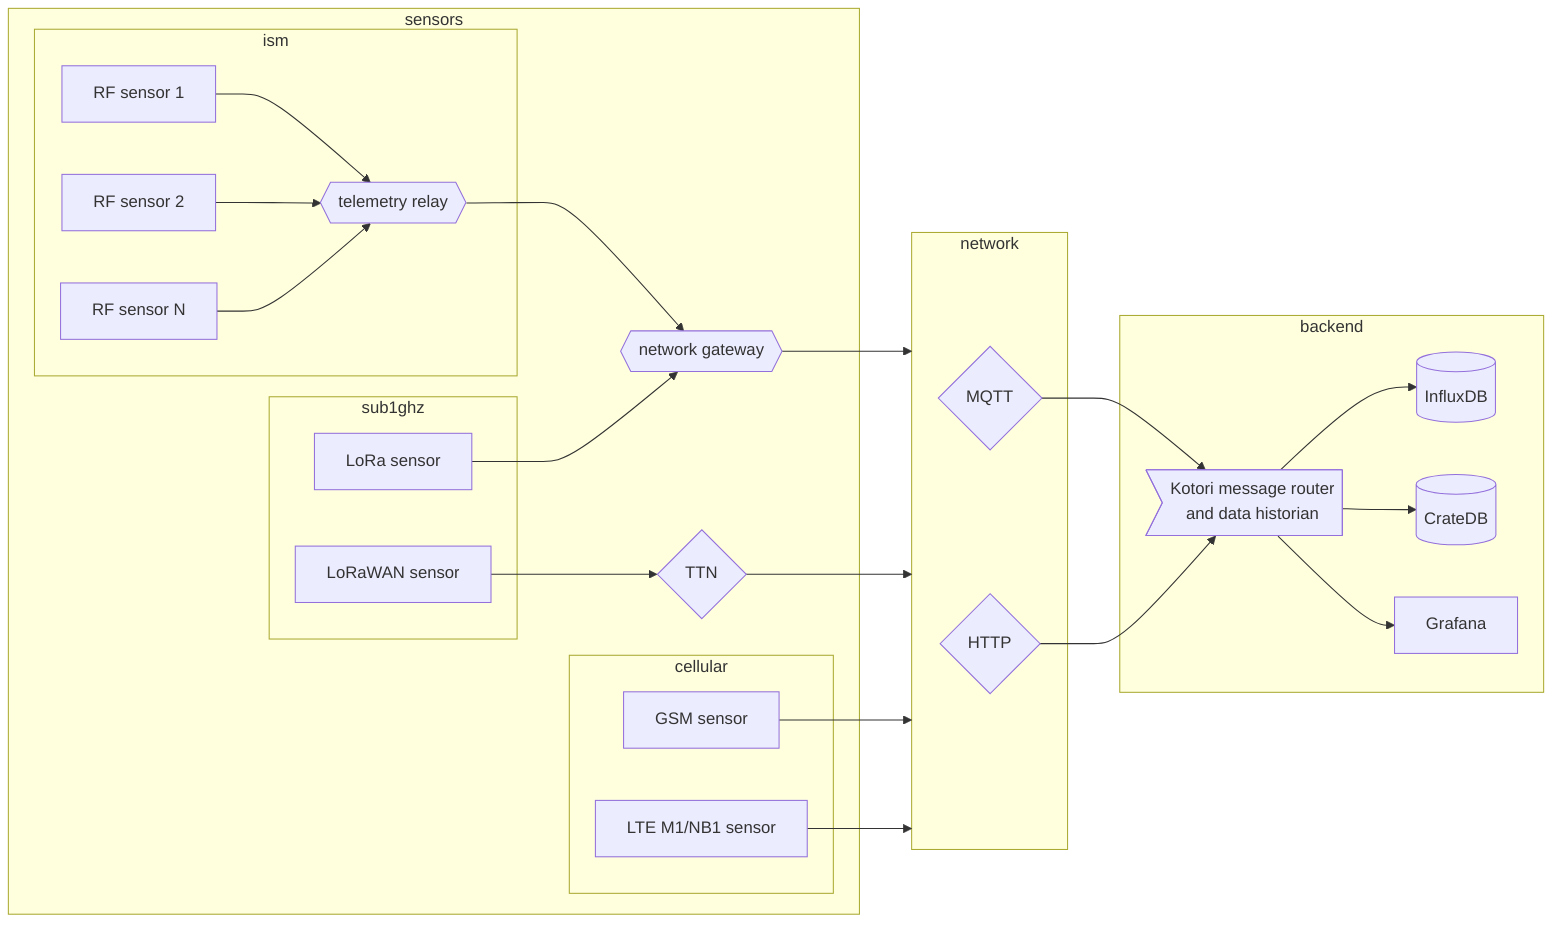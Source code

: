 flowchart LR

  subgraph sensors

     subgraph ism
        RF-1[RF sensor 1]
        RF-2[RF sensor 2]
        RF-N[RF sensor N]
        relay{{telemetry relay}}
     end
     subgraph sub1ghz
        LORAWAN[LoRaWAN sensor]
        LORA[LoRa sensor]
     end
     subgraph cellular
        CELL-GSM[GSM sensor]
        CELL-LTE[LTE M1/NB1 sensor]
     end

     gateway{{network gateway}}

     RF-1  --> relay
     RF-2  --> relay
     RF-N  --> relay
     relay --> gateway

     TTN{TTN}

  end

  subgraph network
     HTTP{HTTP}
     MQTT{MQTT}
  end

  subgraph backend

     Kotori>Kotori message router\nand data historian]
     InfluxDB[(InfluxDB)]
     CrateDB[(CrateDB)]

     Kotori               --> InfluxDB
     Kotori               --> CrateDB
     Kotori               --> Grafana

  end

  %% Breadboard

  %% Sensors
  LORAWAN     --> TTN
  LORA        --> gateway

  %% Network
  gateway     --> network
  TTN         --> network

  CELL-GSM  --> network
  CELL-LTE  --> network

  %% Kotori
  MQTT     --> Kotori
  HTTP     --> Kotori